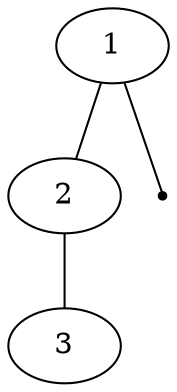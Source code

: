 graph {
  size="5,5";

  var1[label="1", pos="1.78193e-15,0!"];
  var2[label="2", pos="8.6365e-16,2!"];
  var3[label="3", pos="0,4!"];

  factor0[label="", shape=point];
  var1--factor0;
  var1--var2;
  var2--var3;
}

